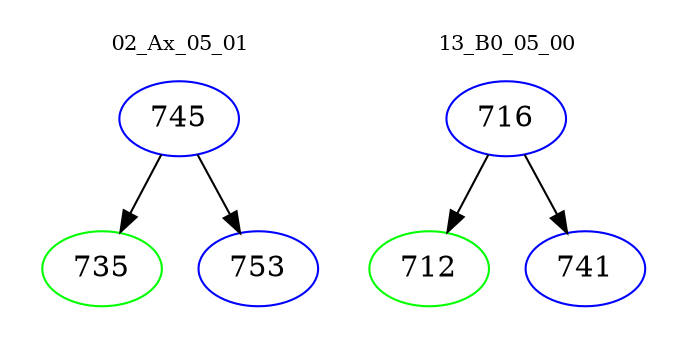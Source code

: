 digraph{
subgraph cluster_0 {
color = white
label = "02_Ax_05_01";
fontsize=10;
T0_745 [label="745", color="blue"]
T0_745 -> T0_735 [color="black"]
T0_735 [label="735", color="green"]
T0_745 -> T0_753 [color="black"]
T0_753 [label="753", color="blue"]
}
subgraph cluster_1 {
color = white
label = "13_B0_05_00";
fontsize=10;
T1_716 [label="716", color="blue"]
T1_716 -> T1_712 [color="black"]
T1_712 [label="712", color="green"]
T1_716 -> T1_741 [color="black"]
T1_741 [label="741", color="blue"]
}
}
